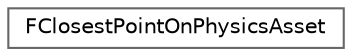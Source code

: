 digraph "Graphical Class Hierarchy"
{
 // INTERACTIVE_SVG=YES
 // LATEX_PDF_SIZE
  bgcolor="transparent";
  edge [fontname=Helvetica,fontsize=10,labelfontname=Helvetica,labelfontsize=10];
  node [fontname=Helvetica,fontsize=10,shape=box,height=0.2,width=0.4];
  rankdir="LR";
  Node0 [id="Node000000",label="FClosestPointOnPhysicsAsset",height=0.2,width=0.4,color="grey40", fillcolor="white", style="filled",URL="$d1/d27/structFClosestPointOnPhysicsAsset.html",tooltip=" "];
}
